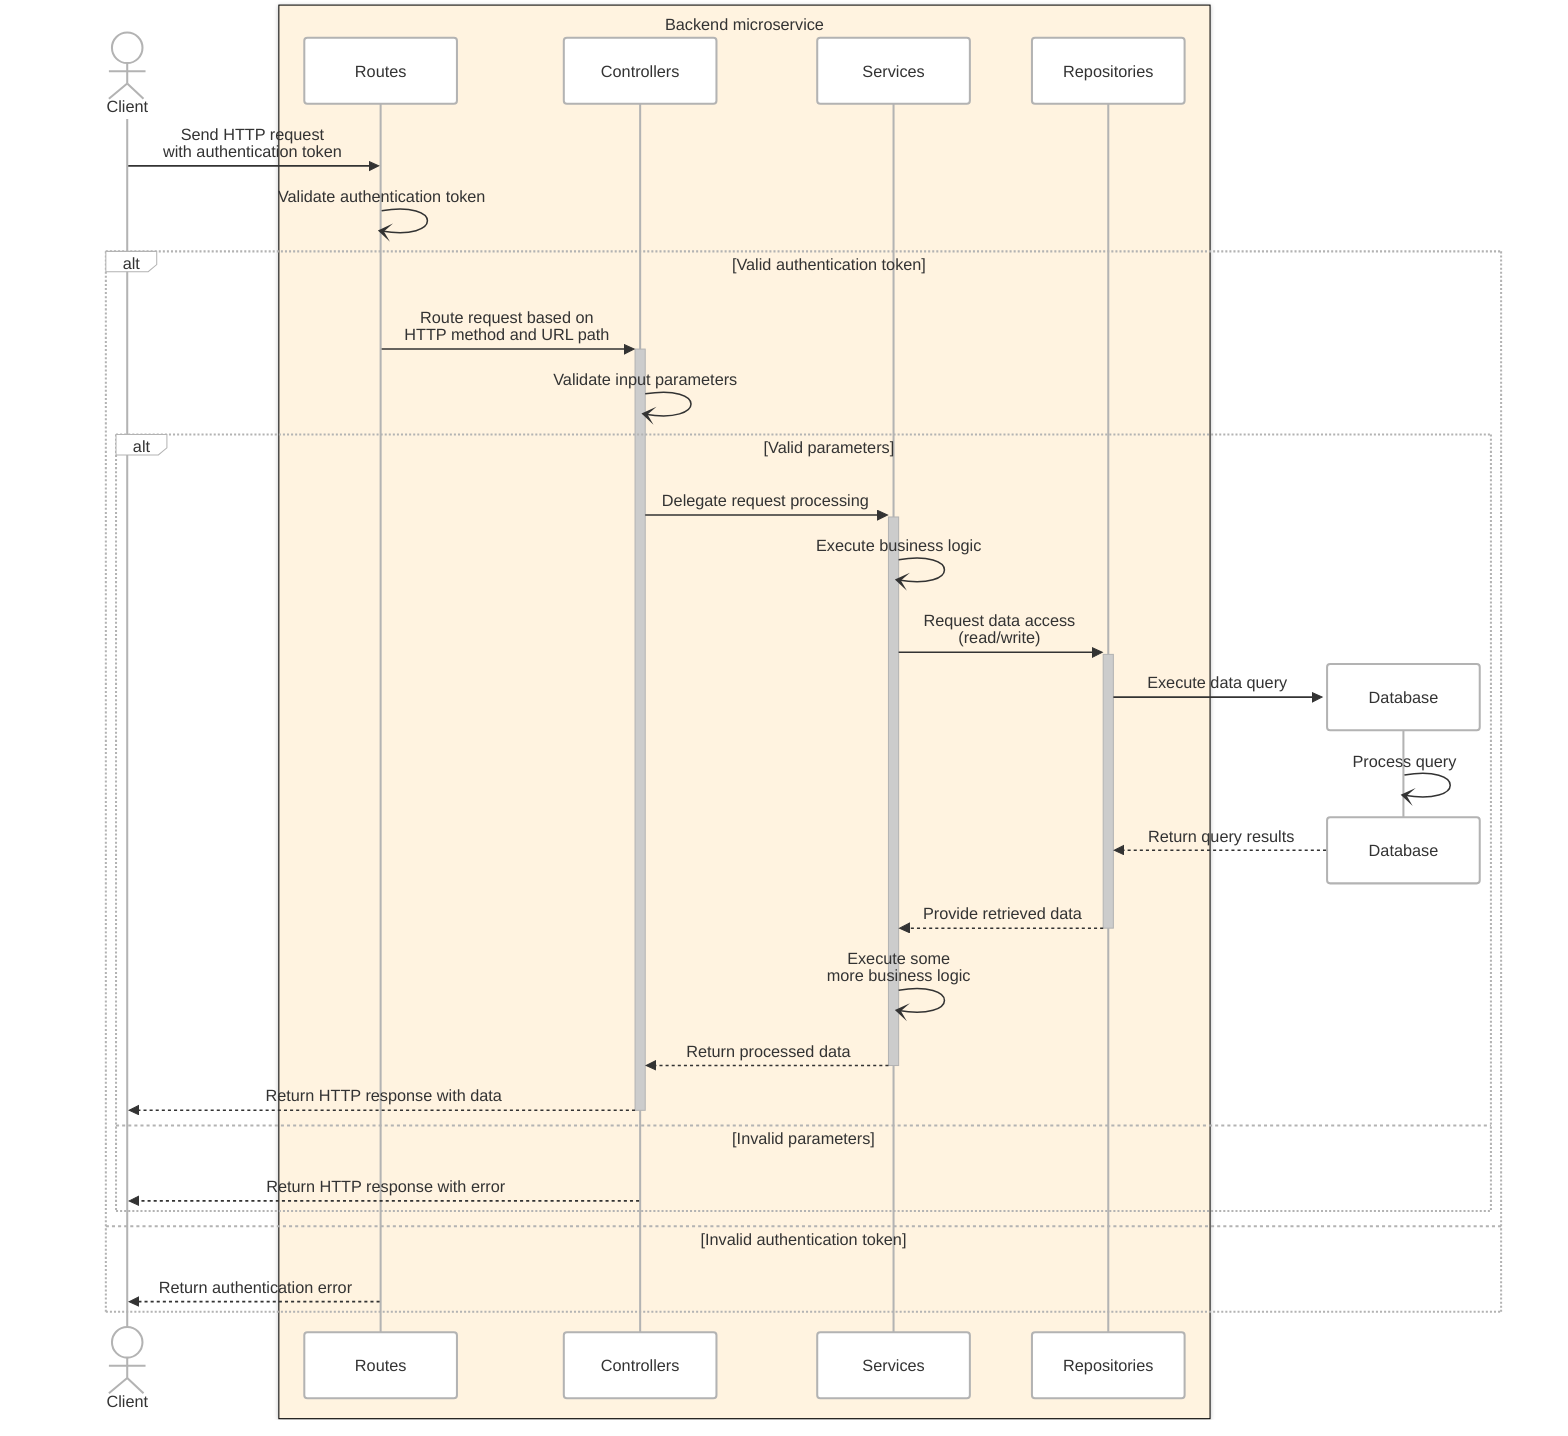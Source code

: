 ---
config:
  theme: neo
---
sequenceDiagram
  actor Agent as Client
  box rgb(255,243,224) Backend microservice
    participant Routes as Routes
    participant Controllers as Controllers
    participant Services as Services
    participant Repositories as Repositories
  end
    Agent ->> Routes: Send HTTP request<br> with authentication token
    Routes -) Routes: Validate authentication token
  alt Valid authentication token
    Routes ->>+ Controllers: Route request based on<br>HTTP method and URL path
    Controllers -) Controllers: Validate input parameters
    alt Valid parameters
        Controllers ->>+ Services: Delegate request processing
        Services -) Services: Execute business logic
        Services ->>+ Repositories: Request data access<br> (read/write)
        create participant Database as Database 
        Repositories ->> Database: Execute data query
        Database -) Database: Process query
        destroy Database
        Database -->> Repositories: Return query results
        Repositories -->>- Services: Provide retrieved data
        Services -) Services: Execute some<br>more business logic
        Services -->>- Controllers: Return processed data
        Controllers -->>- Agent: Return HTTP response with data
    else Invalid parameters
        Controllers -->> Agent: Return HTTP response with error
    end
  else Invalid authentication token
    Routes -->> Agent: Return authentication error
  end